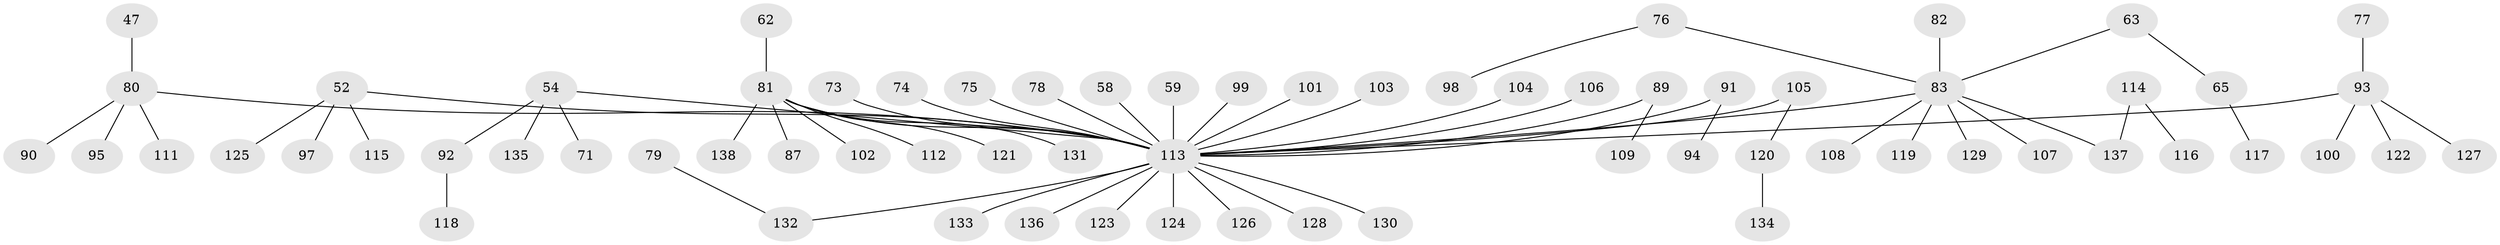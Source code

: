 // original degree distribution, {6: 0.021739130434782608, 2: 0.17391304347826086, 3: 0.13043478260869565, 5: 0.050724637681159424, 4: 0.07971014492753623, 1: 0.5434782608695652}
// Generated by graph-tools (version 1.1) at 2025/53/03/09/25 04:53:24]
// undirected, 69 vertices, 68 edges
graph export_dot {
graph [start="1"]
  node [color=gray90,style=filled];
  47;
  52;
  54;
  58;
  59;
  62;
  63;
  65;
  71;
  73;
  74;
  75;
  76;
  77;
  78;
  79;
  80 [super="+39"];
  81 [super="+26+18+56+60+70"];
  82;
  83 [super="+53+57+51"];
  87;
  89;
  90;
  91 [super="+15+30+43+86"];
  92;
  93 [super="+84"];
  94;
  95;
  97;
  98;
  99;
  100;
  101;
  102;
  103;
  104;
  105;
  106;
  107;
  108;
  109;
  111;
  112;
  113 [super="+31+37+61+96+110+44+55+85+66"];
  114;
  115;
  116;
  117;
  118;
  119;
  120;
  121;
  122;
  123;
  124;
  125;
  126;
  127;
  128;
  129;
  130;
  131;
  132 [super="+40"];
  133;
  134;
  135;
  136;
  137 [super="+88"];
  138;
  47 -- 80;
  52 -- 97;
  52 -- 115;
  52 -- 125;
  52 -- 113;
  54 -- 71;
  54 -- 92;
  54 -- 135;
  54 -- 113;
  58 -- 113;
  59 -- 113;
  62 -- 81;
  63 -- 65;
  63 -- 83;
  65 -- 117;
  73 -- 113;
  74 -- 113;
  75 -- 113;
  76 -- 98;
  76 -- 83;
  77 -- 93;
  78 -- 113;
  79 -- 132;
  80 -- 111;
  80 -- 90;
  80 -- 95;
  80 -- 113;
  81 -- 102;
  81 -- 112;
  81 -- 131;
  81 -- 87;
  81 -- 121;
  81 -- 138;
  81 -- 113;
  82 -- 83;
  83 -- 107;
  83 -- 129;
  83 -- 108;
  83 -- 137;
  83 -- 113;
  83 -- 119;
  89 -- 109;
  89 -- 113;
  91 -- 94;
  91 -- 113;
  92 -- 118;
  93 -- 122;
  93 -- 127;
  93 -- 100;
  93 -- 113;
  99 -- 113;
  101 -- 113;
  103 -- 113;
  104 -- 113;
  105 -- 120;
  105 -- 113;
  106 -- 113;
  113 -- 136;
  113 -- 123;
  113 -- 128;
  113 -- 130;
  113 -- 133;
  113 -- 126;
  113 -- 132;
  113 -- 124;
  114 -- 116;
  114 -- 137;
  120 -- 134;
}
